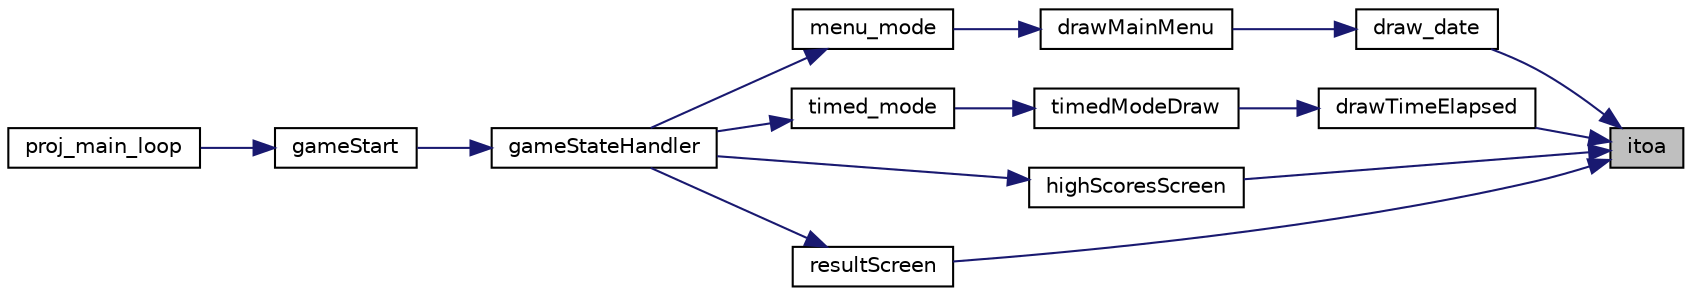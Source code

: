 digraph "itoa"
{
 // LATEX_PDF_SIZE
  edge [fontname="Helvetica",fontsize="10",labelfontname="Helvetica",labelfontsize="10"];
  node [fontname="Helvetica",fontsize="10",shape=record];
  rankdir="RL";
  Node1 [label="itoa",height=0.2,width=0.4,color="black", fillcolor="grey75", style="filled", fontcolor="black",tooltip="Implement itoa() from C - convert a value in a specific base to an array of chars."];
  Node1 -> Node2 [dir="back",color="midnightblue",fontsize="10",style="solid",fontname="Helvetica"];
  Node2 [label="draw_date",height=0.2,width=0.4,color="black", fillcolor="white", style="filled",URL="$game_8h.html#a92264a80f56133f509aabd1b25fd9b7d",tooltip="Draw the date."];
  Node2 -> Node3 [dir="back",color="midnightblue",fontsize="10",style="solid",fontname="Helvetica"];
  Node3 [label="drawMainMenu",height=0.2,width=0.4,color="black", fillcolor="white", style="filled",URL="$game_8h.html#a06326bc3ce2fdfe90cb6eb3172159fd0",tooltip="Draw Menu's components on screen depending on the position/pressed buttons of the mouse."];
  Node3 -> Node4 [dir="back",color="midnightblue",fontsize="10",style="solid",fontname="Helvetica"];
  Node4 [label="menu_mode",height=0.2,width=0.4,color="black", fillcolor="white", style="filled",URL="$game_8h.html#a384fd7bc5dd16b6f904889a9b44d0ca6",tooltip="Draw menu components, buttons and mouse and go to game modes if buttons are pressed."];
  Node4 -> Node5 [dir="back",color="midnightblue",fontsize="10",style="solid",fontname="Helvetica"];
  Node5 [label="gameStateHandler",height=0.2,width=0.4,color="black", fillcolor="white", style="filled",URL="$game_8h.html#a8df558a332b33b1b0be4f15a02438531",tooltip="Load letters,sentences and xpm's, set graphics mode and start game."];
  Node5 -> Node6 [dir="back",color="midnightblue",fontsize="10",style="solid",fontname="Helvetica"];
  Node6 [label="gameStart",height=0.2,width=0.4,color="black", fillcolor="white", style="filled",URL="$game_8h.html#aaaff4e132cd3b41673859b2b4ea1159f",tooltip="Load letters,sentences and xpm's, set graphics mode and start game."];
  Node6 -> Node7 [dir="back",color="midnightblue",fontsize="10",style="solid",fontname="Helvetica"];
  Node7 [label="proj_main_loop",height=0.2,width=0.4,color="black", fillcolor="white", style="filled",URL="$proj_8c.html#a2a16f651eccbd248e1ad3b3b924b143b",tooltip=" "];
  Node1 -> Node8 [dir="back",color="midnightblue",fontsize="10",style="solid",fontname="Helvetica"];
  Node8 [label="drawTimeElapsed",height=0.2,width=0.4,color="black", fillcolor="white", style="filled",URL="$game_8h.html#adedf4c6f1ed84aa26f340279deba04fe",tooltip="Draw the time elapsed since the start of the timed mode."];
  Node8 -> Node9 [dir="back",color="midnightblue",fontsize="10",style="solid",fontname="Helvetica"];
  Node9 [label="timedModeDraw",height=0.2,width=0.4,color="black", fillcolor="white", style="filled",URL="$game_8h.html#aa7eb18acc842b698793554bd3d23d3eb",tooltip="Draw game components for Timed Mode on screen."];
  Node9 -> Node10 [dir="back",color="midnightblue",fontsize="10",style="solid",fontname="Helvetica"];
  Node10 [label="timed_mode",height=0.2,width=0.4,color="black", fillcolor="white", style="filled",URL="$game_8h.html#a98389bdfd88eb39ac7e97b7746a86887",tooltip="Draw timed mode sentence,input and handle timed game mode state."];
  Node10 -> Node5 [dir="back",color="midnightblue",fontsize="10",style="solid",fontname="Helvetica"];
  Node1 -> Node11 [dir="back",color="midnightblue",fontsize="10",style="solid",fontname="Helvetica"];
  Node11 [label="highScoresScreen",height=0.2,width=0.4,color="black", fillcolor="white", style="filled",URL="$game_8h.html#a7a6196f9ae7dc4d6ac8cc52a16719141",tooltip="Show a screen with the highest scores (top 5)"];
  Node11 -> Node5 [dir="back",color="midnightblue",fontsize="10",style="solid",fontname="Helvetica"];
  Node1 -> Node12 [dir="back",color="midnightblue",fontsize="10",style="solid",fontname="Helvetica"];
  Node12 [label="resultScreen",height=0.2,width=0.4,color="black", fillcolor="white", style="filled",URL="$game_8h.html#a6b53c7bdd4b90b905dd483f3e7dab7b7",tooltip="Draws the results layout."];
  Node12 -> Node5 [dir="back",color="midnightblue",fontsize="10",style="solid",fontname="Helvetica"];
}
